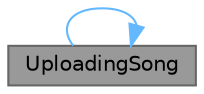 digraph "UploadingSong"
{
 // LATEX_PDF_SIZE
  bgcolor="transparent";
  edge [fontname=Helvetica,fontsize=10,labelfontname=Helvetica,labelfontsize=10];
  node [fontname=Helvetica,fontsize=10,shape=box,height=0.2,width=0.4];
  rankdir="RL";
  Node1 [id="Node000001",label="UploadingSong",height=0.2,width=0.4,color="gray40", fillcolor="grey60", style="filled", fontcolor="black",tooltip="构造函数，初始化正在上传歌曲界面"];
  Node1 -> Node1 [id="edge1_Node000001_Node000001",dir="back",color="steelblue1",style="solid",tooltip=" "];
}
